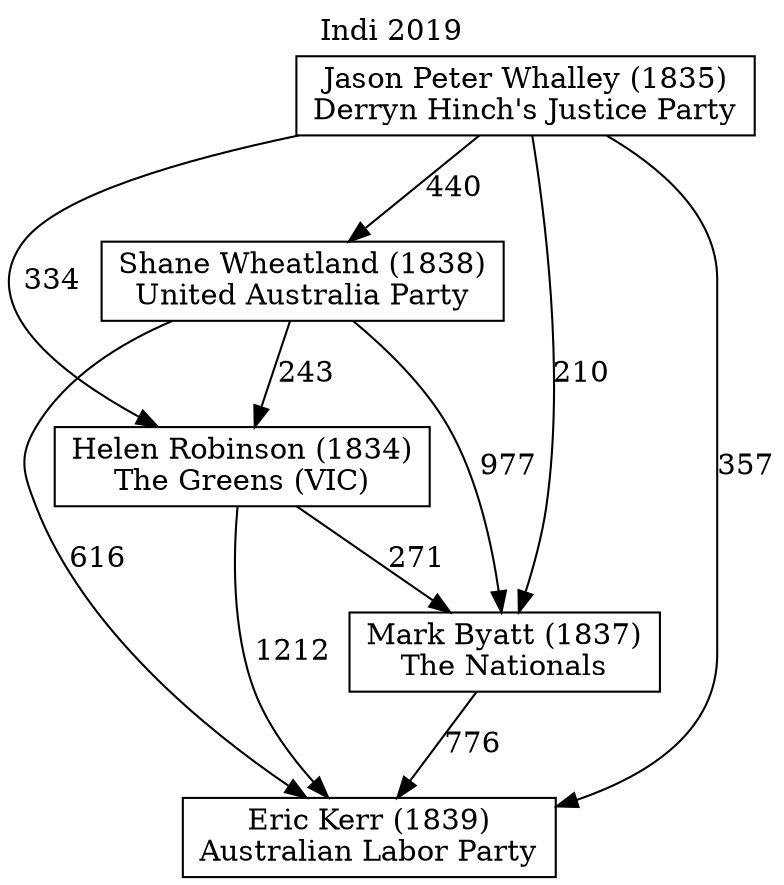 // House preference flow
digraph "Eric Kerr (1839)_Indi_2019" {
	graph [label="Indi 2019" labelloc=t mclimit=10]
	node [shape=box]
	"Eric Kerr (1839)" [label="Eric Kerr (1839)
Australian Labor Party"]
	"Mark Byatt (1837)" [label="Mark Byatt (1837)
The Nationals"]
	"Helen Robinson (1834)" [label="Helen Robinson (1834)
The Greens (VIC)"]
	"Shane Wheatland (1838)" [label="Shane Wheatland (1838)
United Australia Party"]
	"Jason Peter Whalley (1835)" [label="Jason Peter Whalley (1835)
Derryn Hinch's Justice Party"]
	"Mark Byatt (1837)" -> "Eric Kerr (1839)" [label=776]
	"Helen Robinson (1834)" -> "Mark Byatt (1837)" [label=271]
	"Shane Wheatland (1838)" -> "Helen Robinson (1834)" [label=243]
	"Jason Peter Whalley (1835)" -> "Shane Wheatland (1838)" [label=440]
	"Helen Robinson (1834)" -> "Eric Kerr (1839)" [label=1212]
	"Shane Wheatland (1838)" -> "Eric Kerr (1839)" [label=616]
	"Jason Peter Whalley (1835)" -> "Eric Kerr (1839)" [label=357]
	"Jason Peter Whalley (1835)" -> "Helen Robinson (1834)" [label=334]
	"Shane Wheatland (1838)" -> "Mark Byatt (1837)" [label=977]
	"Jason Peter Whalley (1835)" -> "Mark Byatt (1837)" [label=210]
}
